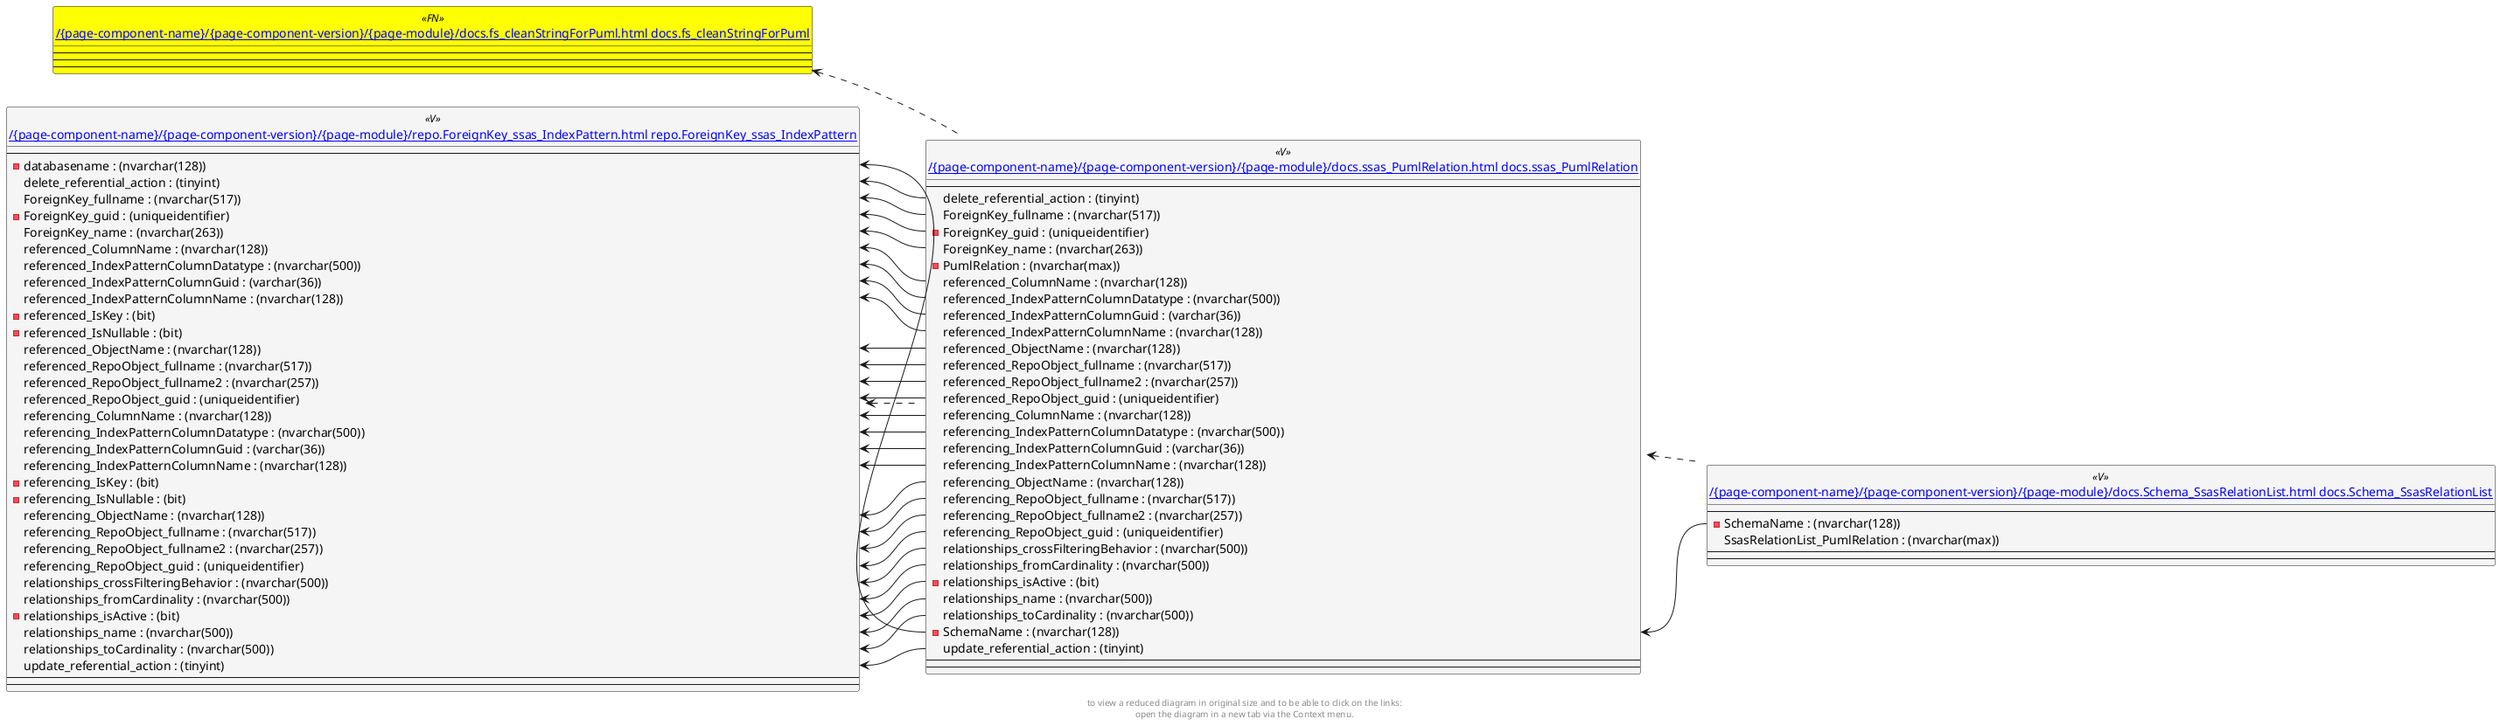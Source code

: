 @startuml
left to right direction
'top to bottom direction
hide circle
'avoide "." issues:
set namespaceSeparator none


skinparam class {
  BackgroundColor White
  BackgroundColor<<FN>> Yellow
  BackgroundColor<<FS>> Yellow
  BackgroundColor<<FT>> LightGray
  BackgroundColor<<IF>> Yellow
  BackgroundColor<<IS>> Yellow
  BackgroundColor<<P>> Aqua
  BackgroundColor<<PC>> Aqua
  BackgroundColor<<SN>> Yellow
  BackgroundColor<<SO>> SlateBlue
  BackgroundColor<<TF>> LightGray
  BackgroundColor<<TR>> Tomato
  BackgroundColor<<U>> White
  BackgroundColor<<V>> WhiteSmoke
  BackgroundColor<<X>> Aqua
}


entity "[[{site-url}/{page-component-name}/{page-component-version}/{page-module}/docs.fs_cleanStringForPuml.html docs.fs_cleanStringForPuml]]" as docs.fs_cleanStringForPuml << FN >> {
  --
  --
  --
}

entity "[[{site-url}/{page-component-name}/{page-component-version}/{page-module}/docs.Schema_SsasRelationList.html docs.Schema_SsasRelationList]]" as docs.Schema_SsasRelationList << V >> {
  --
  - SchemaName : (nvarchar(128))
  SsasRelationList_PumlRelation : (nvarchar(max))
  --
  --
}

entity "[[{site-url}/{page-component-name}/{page-component-version}/{page-module}/docs.ssas_PumlRelation.html docs.ssas_PumlRelation]]" as docs.ssas_PumlRelation << V >> {
  --
  delete_referential_action : (tinyint)
  ForeignKey_fullname : (nvarchar(517))
  - ForeignKey_guid : (uniqueidentifier)
  ForeignKey_name : (nvarchar(263))
  - PumlRelation : (nvarchar(max))
  referenced_ColumnName : (nvarchar(128))
  referenced_IndexPatternColumnDatatype : (nvarchar(500))
  referenced_IndexPatternColumnGuid : (varchar(36))
  referenced_IndexPatternColumnName : (nvarchar(128))
  referenced_ObjectName : (nvarchar(128))
  referenced_RepoObject_fullname : (nvarchar(517))
  referenced_RepoObject_fullname2 : (nvarchar(257))
  referenced_RepoObject_guid : (uniqueidentifier)
  referencing_ColumnName : (nvarchar(128))
  referencing_IndexPatternColumnDatatype : (nvarchar(500))
  referencing_IndexPatternColumnGuid : (varchar(36))
  referencing_IndexPatternColumnName : (nvarchar(128))
  referencing_ObjectName : (nvarchar(128))
  referencing_RepoObject_fullname : (nvarchar(517))
  referencing_RepoObject_fullname2 : (nvarchar(257))
  referencing_RepoObject_guid : (uniqueidentifier)
  relationships_crossFilteringBehavior : (nvarchar(500))
  relationships_fromCardinality : (nvarchar(500))
  - relationships_isActive : (bit)
  relationships_name : (nvarchar(500))
  relationships_toCardinality : (nvarchar(500))
  - SchemaName : (nvarchar(128))
  update_referential_action : (tinyint)
  --
  --
}

entity "[[{site-url}/{page-component-name}/{page-component-version}/{page-module}/repo.ForeignKey_ssas_IndexPattern.html repo.ForeignKey_ssas_IndexPattern]]" as repo.ForeignKey_ssas_IndexPattern << V >> {
  --
  - databasename : (nvarchar(128))
  delete_referential_action : (tinyint)
  ForeignKey_fullname : (nvarchar(517))
  - ForeignKey_guid : (uniqueidentifier)
  ForeignKey_name : (nvarchar(263))
  referenced_ColumnName : (nvarchar(128))
  referenced_IndexPatternColumnDatatype : (nvarchar(500))
  referenced_IndexPatternColumnGuid : (varchar(36))
  referenced_IndexPatternColumnName : (nvarchar(128))
  - referenced_IsKey : (bit)
  - referenced_IsNullable : (bit)
  referenced_ObjectName : (nvarchar(128))
  referenced_RepoObject_fullname : (nvarchar(517))
  referenced_RepoObject_fullname2 : (nvarchar(257))
  referenced_RepoObject_guid : (uniqueidentifier)
  referencing_ColumnName : (nvarchar(128))
  referencing_IndexPatternColumnDatatype : (nvarchar(500))
  referencing_IndexPatternColumnGuid : (varchar(36))
  referencing_IndexPatternColumnName : (nvarchar(128))
  - referencing_IsKey : (bit)
  - referencing_IsNullable : (bit)
  referencing_ObjectName : (nvarchar(128))
  referencing_RepoObject_fullname : (nvarchar(517))
  referencing_RepoObject_fullname2 : (nvarchar(257))
  referencing_RepoObject_guid : (uniqueidentifier)
  relationships_crossFilteringBehavior : (nvarchar(500))
  relationships_fromCardinality : (nvarchar(500))
  - relationships_isActive : (bit)
  relationships_name : (nvarchar(500))
  relationships_toCardinality : (nvarchar(500))
  update_referential_action : (tinyint)
  --
  --
}

docs.fs_cleanStringForPuml <.. docs.ssas_PumlRelation
docs.ssas_PumlRelation <.. docs.Schema_SsasRelationList
repo.ForeignKey_ssas_IndexPattern <.. docs.ssas_PumlRelation
docs.ssas_PumlRelation::SchemaName <-- docs.Schema_SsasRelationList::SchemaName
repo.ForeignKey_ssas_IndexPattern::databasename <-- docs.ssas_PumlRelation::SchemaName
repo.ForeignKey_ssas_IndexPattern::delete_referential_action <-- docs.ssas_PumlRelation::delete_referential_action
repo.ForeignKey_ssas_IndexPattern::ForeignKey_fullname <-- docs.ssas_PumlRelation::ForeignKey_fullname
repo.ForeignKey_ssas_IndexPattern::ForeignKey_guid <-- docs.ssas_PumlRelation::ForeignKey_guid
repo.ForeignKey_ssas_IndexPattern::ForeignKey_name <-- docs.ssas_PumlRelation::ForeignKey_name
repo.ForeignKey_ssas_IndexPattern::referenced_ColumnName <-- docs.ssas_PumlRelation::referenced_ColumnName
repo.ForeignKey_ssas_IndexPattern::referenced_IndexPatternColumnDatatype <-- docs.ssas_PumlRelation::referenced_IndexPatternColumnDatatype
repo.ForeignKey_ssas_IndexPattern::referenced_IndexPatternColumnGuid <-- docs.ssas_PumlRelation::referenced_IndexPatternColumnGuid
repo.ForeignKey_ssas_IndexPattern::referenced_IndexPatternColumnName <-- docs.ssas_PumlRelation::referenced_IndexPatternColumnName
repo.ForeignKey_ssas_IndexPattern::referenced_ObjectName <-- docs.ssas_PumlRelation::referenced_ObjectName
repo.ForeignKey_ssas_IndexPattern::referenced_RepoObject_fullname <-- docs.ssas_PumlRelation::referenced_RepoObject_fullname
repo.ForeignKey_ssas_IndexPattern::referenced_RepoObject_fullname2 <-- docs.ssas_PumlRelation::referenced_RepoObject_fullname2
repo.ForeignKey_ssas_IndexPattern::referenced_RepoObject_guid <-- docs.ssas_PumlRelation::referenced_RepoObject_guid
repo.ForeignKey_ssas_IndexPattern::referencing_ColumnName <-- docs.ssas_PumlRelation::referencing_ColumnName
repo.ForeignKey_ssas_IndexPattern::referencing_IndexPatternColumnDatatype <-- docs.ssas_PumlRelation::referencing_IndexPatternColumnDatatype
repo.ForeignKey_ssas_IndexPattern::referencing_IndexPatternColumnGuid <-- docs.ssas_PumlRelation::referencing_IndexPatternColumnGuid
repo.ForeignKey_ssas_IndexPattern::referencing_IndexPatternColumnName <-- docs.ssas_PumlRelation::referencing_IndexPatternColumnName
repo.ForeignKey_ssas_IndexPattern::referencing_ObjectName <-- docs.ssas_PumlRelation::referencing_ObjectName
repo.ForeignKey_ssas_IndexPattern::referencing_RepoObject_fullname <-- docs.ssas_PumlRelation::referencing_RepoObject_fullname
repo.ForeignKey_ssas_IndexPattern::referencing_RepoObject_fullname2 <-- docs.ssas_PumlRelation::referencing_RepoObject_fullname2
repo.ForeignKey_ssas_IndexPattern::referencing_RepoObject_guid <-- docs.ssas_PumlRelation::referencing_RepoObject_guid
repo.ForeignKey_ssas_IndexPattern::relationships_crossFilteringBehavior <-- docs.ssas_PumlRelation::relationships_crossFilteringBehavior
repo.ForeignKey_ssas_IndexPattern::relationships_fromCardinality <-- docs.ssas_PumlRelation::relationships_fromCardinality
repo.ForeignKey_ssas_IndexPattern::relationships_isActive <-- docs.ssas_PumlRelation::relationships_isActive
repo.ForeignKey_ssas_IndexPattern::relationships_name <-- docs.ssas_PumlRelation::relationships_name
repo.ForeignKey_ssas_IndexPattern::relationships_toCardinality <-- docs.ssas_PumlRelation::relationships_toCardinality
repo.ForeignKey_ssas_IndexPattern::update_referential_action <-- docs.ssas_PumlRelation::update_referential_action
footer
to view a reduced diagram in original size and to be able to click on the links:
open the diagram in a new tab via the Context menu.
end footer

@enduml

